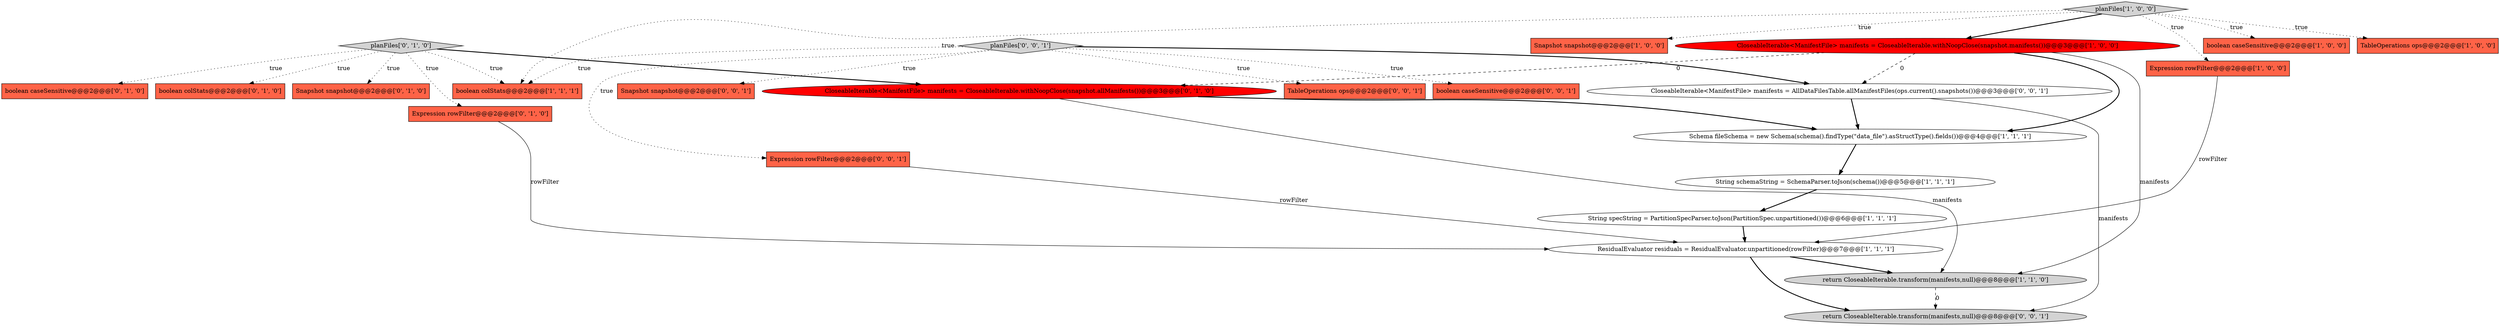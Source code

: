 digraph {
4 [style = filled, label = "boolean colStats@@@2@@@['1', '1', '1']", fillcolor = tomato, shape = box image = "AAA0AAABBB1BBB"];
14 [style = filled, label = "Snapshot snapshot@@@2@@@['0', '1', '0']", fillcolor = tomato, shape = box image = "AAA0AAABBB2BBB"];
6 [style = filled, label = "return CloseableIterable.transform(manifests,null)@@@8@@@['1', '1', '0']", fillcolor = lightgray, shape = ellipse image = "AAA0AAABBB1BBB"];
15 [style = filled, label = "Expression rowFilter@@@2@@@['0', '1', '0']", fillcolor = tomato, shape = box image = "AAA0AAABBB2BBB"];
16 [style = filled, label = "boolean caseSensitive@@@2@@@['0', '1', '0']", fillcolor = tomato, shape = box image = "AAA0AAABBB2BBB"];
0 [style = filled, label = "Snapshot snapshot@@@2@@@['1', '0', '0']", fillcolor = tomato, shape = box image = "AAA0AAABBB1BBB"];
2 [style = filled, label = "Expression rowFilter@@@2@@@['1', '0', '0']", fillcolor = tomato, shape = box image = "AAA0AAABBB1BBB"];
8 [style = filled, label = "planFiles['1', '0', '0']", fillcolor = lightgray, shape = diamond image = "AAA0AAABBB1BBB"];
5 [style = filled, label = "ResidualEvaluator residuals = ResidualEvaluator.unpartitioned(rowFilter)@@@7@@@['1', '1', '1']", fillcolor = white, shape = ellipse image = "AAA0AAABBB1BBB"];
9 [style = filled, label = "String specString = PartitionSpecParser.toJson(PartitionSpec.unpartitioned())@@@6@@@['1', '1', '1']", fillcolor = white, shape = ellipse image = "AAA0AAABBB1BBB"];
10 [style = filled, label = "String schemaString = SchemaParser.toJson(schema())@@@5@@@['1', '1', '1']", fillcolor = white, shape = ellipse image = "AAA0AAABBB1BBB"];
1 [style = filled, label = "boolean caseSensitive@@@2@@@['1', '0', '0']", fillcolor = tomato, shape = box image = "AAA0AAABBB1BBB"];
22 [style = filled, label = "planFiles['0', '0', '1']", fillcolor = lightgray, shape = diamond image = "AAA0AAABBB3BBB"];
7 [style = filled, label = "Schema fileSchema = new Schema(schema().findType(\"data_file\").asStructType().fields())@@@4@@@['1', '1', '1']", fillcolor = white, shape = ellipse image = "AAA0AAABBB1BBB"];
13 [style = filled, label = "planFiles['0', '1', '0']", fillcolor = lightgray, shape = diamond image = "AAA0AAABBB2BBB"];
21 [style = filled, label = "Expression rowFilter@@@2@@@['0', '0', '1']", fillcolor = tomato, shape = box image = "AAA0AAABBB3BBB"];
12 [style = filled, label = "boolean colStats@@@2@@@['0', '1', '0']", fillcolor = tomato, shape = box image = "AAA0AAABBB2BBB"];
24 [style = filled, label = "CloseableIterable<ManifestFile> manifests = AllDataFilesTable.allManifestFiles(ops.current().snapshots())@@@3@@@['0', '0', '1']", fillcolor = white, shape = ellipse image = "AAA0AAABBB3BBB"];
17 [style = filled, label = "CloseableIterable<ManifestFile> manifests = CloseableIterable.withNoopClose(snapshot.allManifests())@@@3@@@['0', '1', '0']", fillcolor = red, shape = ellipse image = "AAA1AAABBB2BBB"];
20 [style = filled, label = "Snapshot snapshot@@@2@@@['0', '0', '1']", fillcolor = tomato, shape = box image = "AAA0AAABBB3BBB"];
19 [style = filled, label = "return CloseableIterable.transform(manifests,null)@@@8@@@['0', '0', '1']", fillcolor = lightgray, shape = ellipse image = "AAA0AAABBB3BBB"];
11 [style = filled, label = "CloseableIterable<ManifestFile> manifests = CloseableIterable.withNoopClose(snapshot.manifests())@@@3@@@['1', '0', '0']", fillcolor = red, shape = ellipse image = "AAA1AAABBB1BBB"];
3 [style = filled, label = "TableOperations ops@@@2@@@['1', '0', '0']", fillcolor = tomato, shape = box image = "AAA0AAABBB1BBB"];
18 [style = filled, label = "TableOperations ops@@@2@@@['0', '0', '1']", fillcolor = tomato, shape = box image = "AAA0AAABBB3BBB"];
23 [style = filled, label = "boolean caseSensitive@@@2@@@['0', '0', '1']", fillcolor = tomato, shape = box image = "AAA0AAABBB3BBB"];
22->21 [style = dotted, label="true"];
13->16 [style = dotted, label="true"];
22->18 [style = dotted, label="true"];
22->23 [style = dotted, label="true"];
13->12 [style = dotted, label="true"];
7->10 [style = bold, label=""];
8->2 [style = dotted, label="true"];
17->6 [style = solid, label="manifests"];
11->17 [style = dashed, label="0"];
15->5 [style = solid, label="rowFilter"];
8->4 [style = dotted, label="true"];
8->3 [style = dotted, label="true"];
24->19 [style = solid, label="manifests"];
17->7 [style = bold, label=""];
5->19 [style = bold, label=""];
8->1 [style = dotted, label="true"];
13->17 [style = bold, label=""];
22->20 [style = dotted, label="true"];
11->6 [style = solid, label="manifests"];
5->6 [style = bold, label=""];
11->24 [style = dashed, label="0"];
6->19 [style = dashed, label="0"];
9->5 [style = bold, label=""];
8->0 [style = dotted, label="true"];
10->9 [style = bold, label=""];
13->15 [style = dotted, label="true"];
22->24 [style = bold, label=""];
24->7 [style = bold, label=""];
13->14 [style = dotted, label="true"];
8->11 [style = bold, label=""];
22->4 [style = dotted, label="true"];
21->5 [style = solid, label="rowFilter"];
11->7 [style = bold, label=""];
13->4 [style = dotted, label="true"];
2->5 [style = solid, label="rowFilter"];
}
